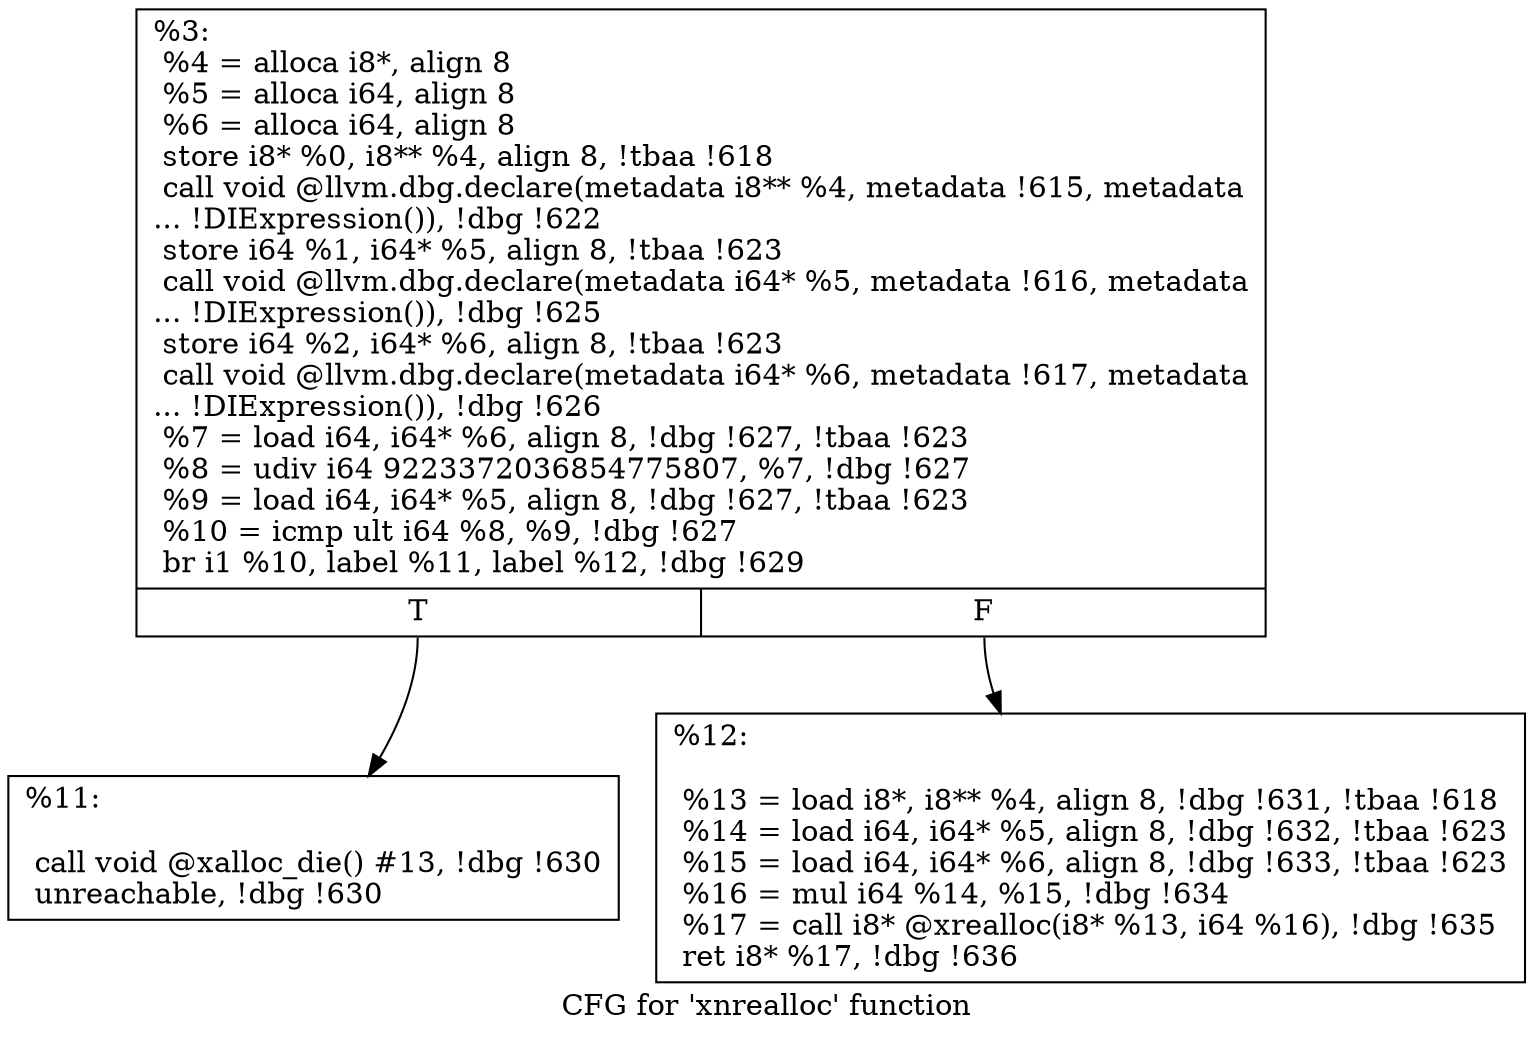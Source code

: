 digraph "CFG for 'xnrealloc' function" {
	label="CFG for 'xnrealloc' function";

	Node0x1488680 [shape=record,label="{%3:\l  %4 = alloca i8*, align 8\l  %5 = alloca i64, align 8\l  %6 = alloca i64, align 8\l  store i8* %0, i8** %4, align 8, !tbaa !618\l  call void @llvm.dbg.declare(metadata i8** %4, metadata !615, metadata\l... !DIExpression()), !dbg !622\l  store i64 %1, i64* %5, align 8, !tbaa !623\l  call void @llvm.dbg.declare(metadata i64* %5, metadata !616, metadata\l... !DIExpression()), !dbg !625\l  store i64 %2, i64* %6, align 8, !tbaa !623\l  call void @llvm.dbg.declare(metadata i64* %6, metadata !617, metadata\l... !DIExpression()), !dbg !626\l  %7 = load i64, i64* %6, align 8, !dbg !627, !tbaa !623\l  %8 = udiv i64 9223372036854775807, %7, !dbg !627\l  %9 = load i64, i64* %5, align 8, !dbg !627, !tbaa !623\l  %10 = icmp ult i64 %8, %9, !dbg !627\l  br i1 %10, label %11, label %12, !dbg !629\l|{<s0>T|<s1>F}}"];
	Node0x1488680:s0 -> Node0x1489f90;
	Node0x1488680:s1 -> Node0x1489fe0;
	Node0x1489f90 [shape=record,label="{%11:\l\l  call void @xalloc_die() #13, !dbg !630\l  unreachable, !dbg !630\l}"];
	Node0x1489fe0 [shape=record,label="{%12:\l\l  %13 = load i8*, i8** %4, align 8, !dbg !631, !tbaa !618\l  %14 = load i64, i64* %5, align 8, !dbg !632, !tbaa !623\l  %15 = load i64, i64* %6, align 8, !dbg !633, !tbaa !623\l  %16 = mul i64 %14, %15, !dbg !634\l  %17 = call i8* @xrealloc(i8* %13, i64 %16), !dbg !635\l  ret i8* %17, !dbg !636\l}"];
}
